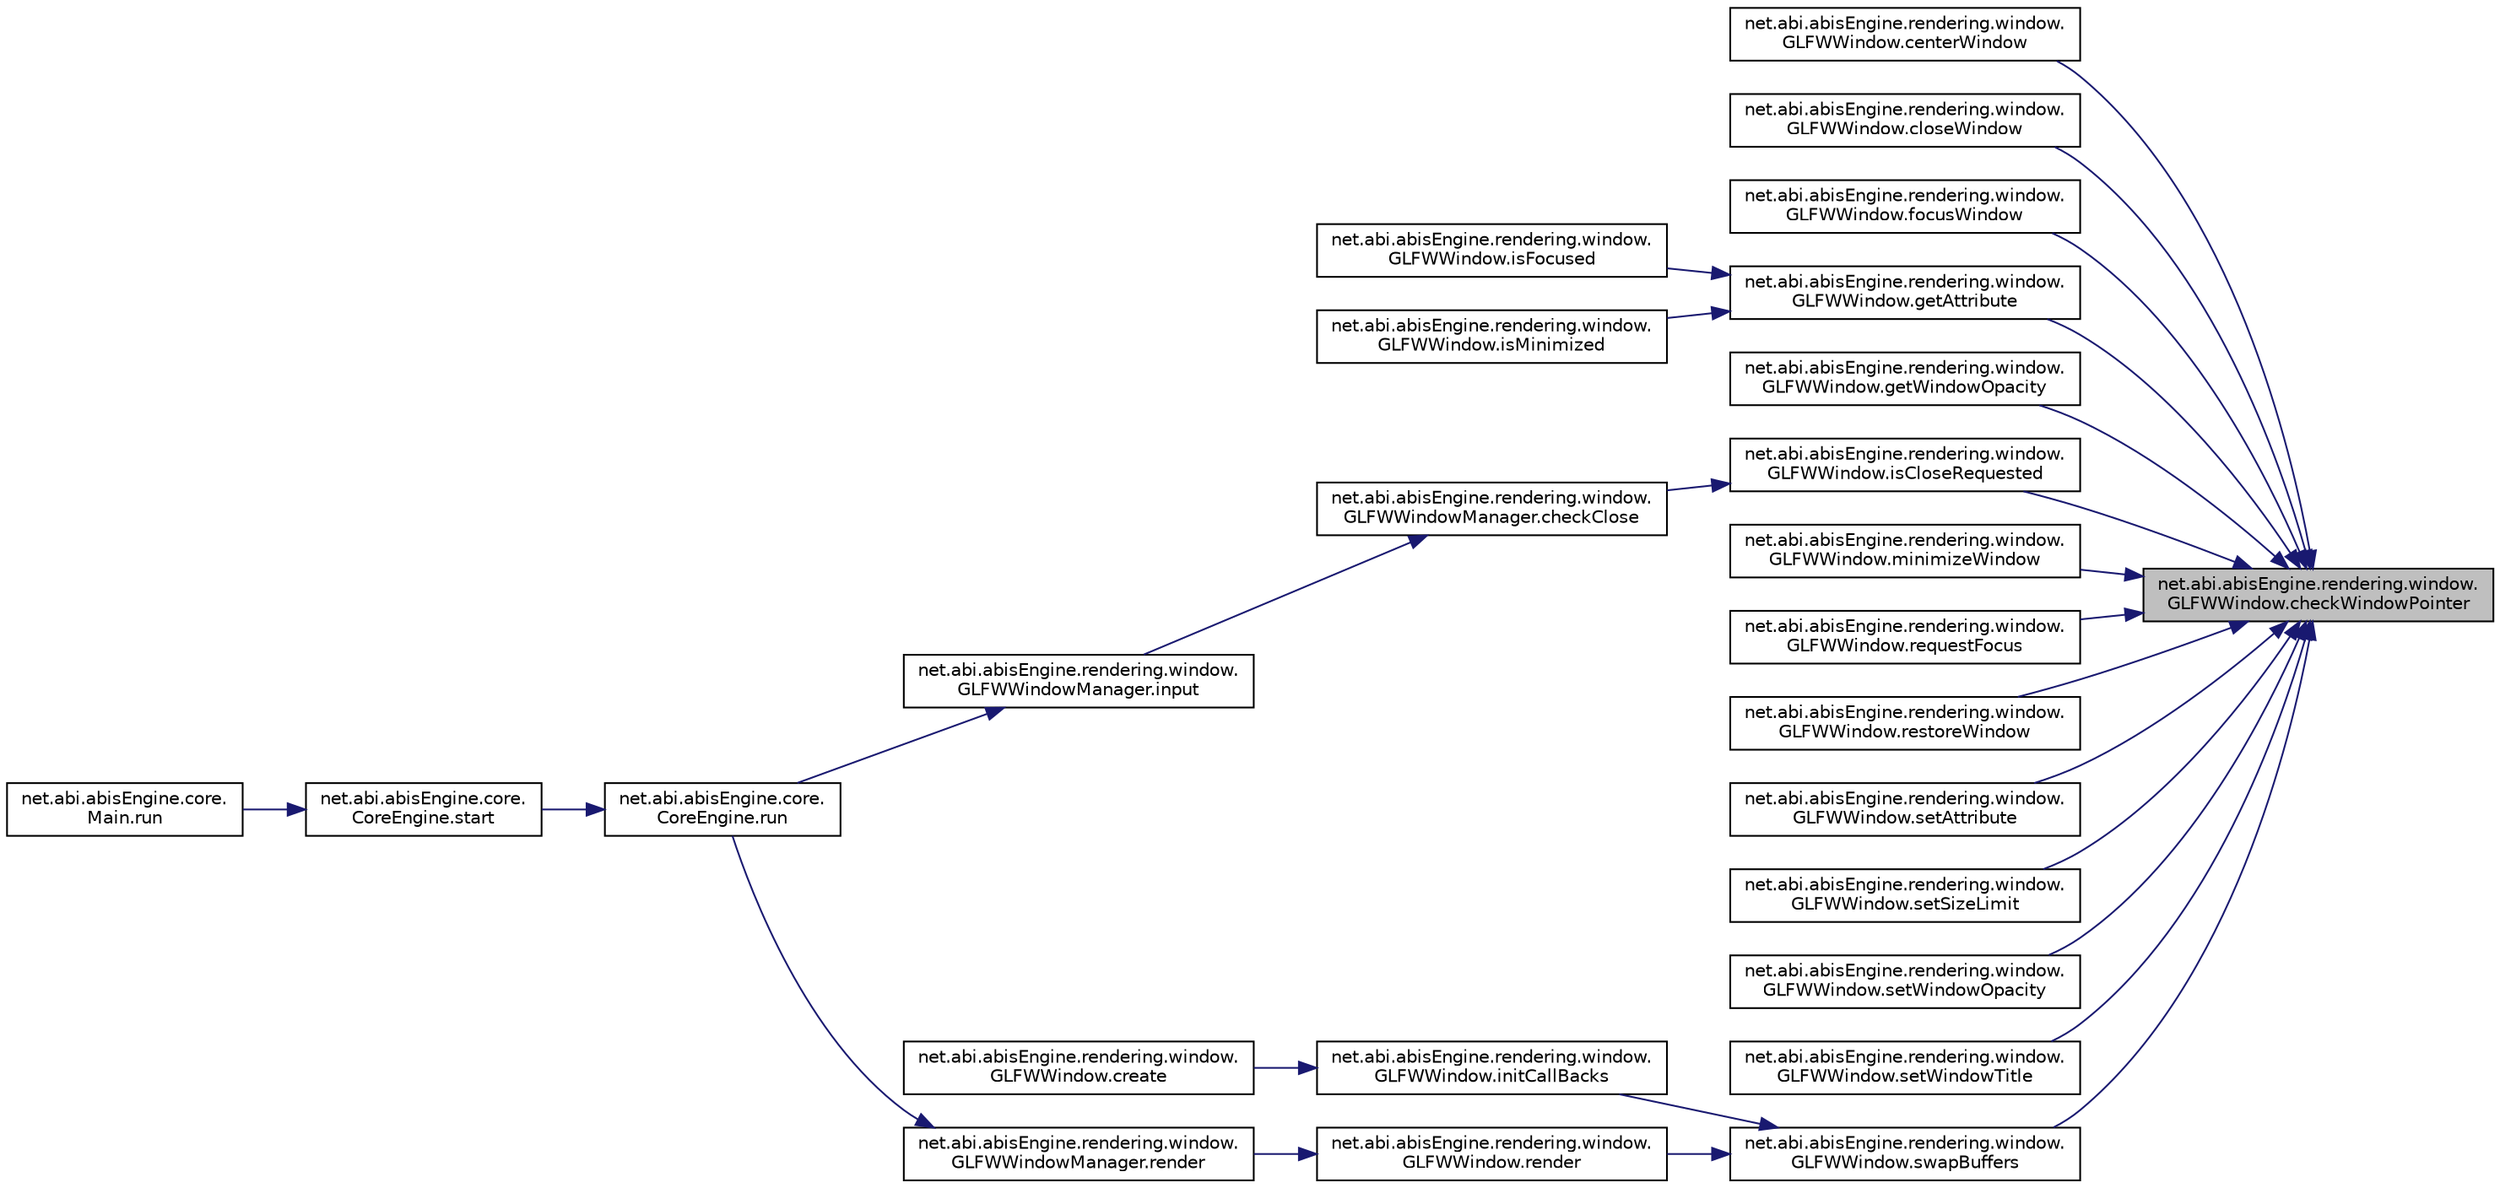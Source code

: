digraph "net.abi.abisEngine.rendering.window.GLFWWindow.checkWindowPointer"
{
 // LATEX_PDF_SIZE
  edge [fontname="Helvetica",fontsize="10",labelfontname="Helvetica",labelfontsize="10"];
  node [fontname="Helvetica",fontsize="10",shape=record];
  rankdir="RL";
  Node1 [label="net.abi.abisEngine.rendering.window.\lGLFWWindow.checkWindowPointer",height=0.2,width=0.4,color="black", fillcolor="grey75", style="filled", fontcolor="black",tooltip=" "];
  Node1 -> Node2 [dir="back",color="midnightblue",fontsize="10",style="solid",fontname="Helvetica"];
  Node2 [label="net.abi.abisEngine.rendering.window.\lGLFWWindow.centerWindow",height=0.2,width=0.4,color="black", fillcolor="white", style="filled",URL="$d9/d77/classnet_1_1abi_1_1abis_engine_1_1rendering_1_1window_1_1_g_l_f_w_window.html#ae2cd531c30b21d98935dcea34ca10186",tooltip=" "];
  Node1 -> Node3 [dir="back",color="midnightblue",fontsize="10",style="solid",fontname="Helvetica"];
  Node3 [label="net.abi.abisEngine.rendering.window.\lGLFWWindow.closeWindow",height=0.2,width=0.4,color="black", fillcolor="white", style="filled",URL="$d9/d77/classnet_1_1abi_1_1abis_engine_1_1rendering_1_1window_1_1_g_l_f_w_window.html#ad9cf30e027d31aa02b4b87f6ed17c536",tooltip=" "];
  Node1 -> Node4 [dir="back",color="midnightblue",fontsize="10",style="solid",fontname="Helvetica"];
  Node4 [label="net.abi.abisEngine.rendering.window.\lGLFWWindow.focusWindow",height=0.2,width=0.4,color="black", fillcolor="white", style="filled",URL="$d9/d77/classnet_1_1abi_1_1abis_engine_1_1rendering_1_1window_1_1_g_l_f_w_window.html#abf99608b9b6f1ecb08f29397f14f45e6",tooltip=" "];
  Node1 -> Node5 [dir="back",color="midnightblue",fontsize="10",style="solid",fontname="Helvetica"];
  Node5 [label="net.abi.abisEngine.rendering.window.\lGLFWWindow.getAttribute",height=0.2,width=0.4,color="black", fillcolor="white", style="filled",URL="$d9/d77/classnet_1_1abi_1_1abis_engine_1_1rendering_1_1window_1_1_g_l_f_w_window.html#a3c38d0fc2a86e54d9282ed30ea428a95",tooltip=" "];
  Node5 -> Node6 [dir="back",color="midnightblue",fontsize="10",style="solid",fontname="Helvetica"];
  Node6 [label="net.abi.abisEngine.rendering.window.\lGLFWWindow.isFocused",height=0.2,width=0.4,color="black", fillcolor="white", style="filled",URL="$d9/d77/classnet_1_1abi_1_1abis_engine_1_1rendering_1_1window_1_1_g_l_f_w_window.html#a24c1d56c0b10ffb71d1b31ba59d13a7e",tooltip=" "];
  Node5 -> Node7 [dir="back",color="midnightblue",fontsize="10",style="solid",fontname="Helvetica"];
  Node7 [label="net.abi.abisEngine.rendering.window.\lGLFWWindow.isMinimized",height=0.2,width=0.4,color="black", fillcolor="white", style="filled",URL="$d9/d77/classnet_1_1abi_1_1abis_engine_1_1rendering_1_1window_1_1_g_l_f_w_window.html#af912c5332e145fb3360f98ebbab30202",tooltip=" "];
  Node1 -> Node8 [dir="back",color="midnightblue",fontsize="10",style="solid",fontname="Helvetica"];
  Node8 [label="net.abi.abisEngine.rendering.window.\lGLFWWindow.getWindowOpacity",height=0.2,width=0.4,color="black", fillcolor="white", style="filled",URL="$d9/d77/classnet_1_1abi_1_1abis_engine_1_1rendering_1_1window_1_1_g_l_f_w_window.html#a4a1178ce53c2408bd5dbdbe0543d4a95",tooltip=" "];
  Node1 -> Node9 [dir="back",color="midnightblue",fontsize="10",style="solid",fontname="Helvetica"];
  Node9 [label="net.abi.abisEngine.rendering.window.\lGLFWWindow.isCloseRequested",height=0.2,width=0.4,color="black", fillcolor="white", style="filled",URL="$d9/d77/classnet_1_1abi_1_1abis_engine_1_1rendering_1_1window_1_1_g_l_f_w_window.html#a0712277c560664aa63b45d82959d5ed5",tooltip=" "];
  Node9 -> Node10 [dir="back",color="midnightblue",fontsize="10",style="solid",fontname="Helvetica"];
  Node10 [label="net.abi.abisEngine.rendering.window.\lGLFWWindowManager.checkClose",height=0.2,width=0.4,color="black", fillcolor="white", style="filled",URL="$d0/d74/classnet_1_1abi_1_1abis_engine_1_1rendering_1_1window_1_1_g_l_f_w_window_manager.html#ad05fcbc25c2d4447e8a977dc96817dc1",tooltip=" "];
  Node10 -> Node11 [dir="back",color="midnightblue",fontsize="10",style="solid",fontname="Helvetica"];
  Node11 [label="net.abi.abisEngine.rendering.window.\lGLFWWindowManager.input",height=0.2,width=0.4,color="black", fillcolor="white", style="filled",URL="$d0/d74/classnet_1_1abi_1_1abis_engine_1_1rendering_1_1window_1_1_g_l_f_w_window_manager.html#a86382c39b1c520f5b76c0a58835df99b",tooltip=" "];
  Node11 -> Node12 [dir="back",color="midnightblue",fontsize="10",style="solid",fontname="Helvetica"];
  Node12 [label="net.abi.abisEngine.core.\lCoreEngine.run",height=0.2,width=0.4,color="black", fillcolor="white", style="filled",URL="$d4/d11/classnet_1_1abi_1_1abis_engine_1_1core_1_1_core_engine.html#a1653f1c09c14a39a8b6df98a3694dd2f",tooltip=" "];
  Node12 -> Node13 [dir="back",color="midnightblue",fontsize="10",style="solid",fontname="Helvetica"];
  Node13 [label="net.abi.abisEngine.core.\lCoreEngine.start",height=0.2,width=0.4,color="black", fillcolor="white", style="filled",URL="$d4/d11/classnet_1_1abi_1_1abis_engine_1_1core_1_1_core_engine.html#adda137929fbb5350ba0c0c90aa1a39d0",tooltip=" "];
  Node13 -> Node14 [dir="back",color="midnightblue",fontsize="10",style="solid",fontname="Helvetica"];
  Node14 [label="net.abi.abisEngine.core.\lMain.run",height=0.2,width=0.4,color="black", fillcolor="white", style="filled",URL="$dc/d1a/classnet_1_1abi_1_1abis_engine_1_1core_1_1_main.html#afe6b3ae2e134370dc42f6288f79ce313",tooltip=" "];
  Node1 -> Node15 [dir="back",color="midnightblue",fontsize="10",style="solid",fontname="Helvetica"];
  Node15 [label="net.abi.abisEngine.rendering.window.\lGLFWWindow.minimizeWindow",height=0.2,width=0.4,color="black", fillcolor="white", style="filled",URL="$d9/d77/classnet_1_1abi_1_1abis_engine_1_1rendering_1_1window_1_1_g_l_f_w_window.html#ac41f1d736e917ddfac37ee74b69ea01f",tooltip=" "];
  Node1 -> Node16 [dir="back",color="midnightblue",fontsize="10",style="solid",fontname="Helvetica"];
  Node16 [label="net.abi.abisEngine.rendering.window.\lGLFWWindow.requestFocus",height=0.2,width=0.4,color="black", fillcolor="white", style="filled",URL="$d9/d77/classnet_1_1abi_1_1abis_engine_1_1rendering_1_1window_1_1_g_l_f_w_window.html#a1a9a5a5c1605fe3f2045d80438f1b828",tooltip=" "];
  Node1 -> Node17 [dir="back",color="midnightblue",fontsize="10",style="solid",fontname="Helvetica"];
  Node17 [label="net.abi.abisEngine.rendering.window.\lGLFWWindow.restoreWindow",height=0.2,width=0.4,color="black", fillcolor="white", style="filled",URL="$d9/d77/classnet_1_1abi_1_1abis_engine_1_1rendering_1_1window_1_1_g_l_f_w_window.html#a37acda95750567c923e7d846fdcfb807",tooltip=" "];
  Node1 -> Node18 [dir="back",color="midnightblue",fontsize="10",style="solid",fontname="Helvetica"];
  Node18 [label="net.abi.abisEngine.rendering.window.\lGLFWWindow.setAttribute",height=0.2,width=0.4,color="black", fillcolor="white", style="filled",URL="$d9/d77/classnet_1_1abi_1_1abis_engine_1_1rendering_1_1window_1_1_g_l_f_w_window.html#a82e55314887eb37d03f3e7fd8a82db51",tooltip=" "];
  Node1 -> Node19 [dir="back",color="midnightblue",fontsize="10",style="solid",fontname="Helvetica"];
  Node19 [label="net.abi.abisEngine.rendering.window.\lGLFWWindow.setSizeLimit",height=0.2,width=0.4,color="black", fillcolor="white", style="filled",URL="$d9/d77/classnet_1_1abi_1_1abis_engine_1_1rendering_1_1window_1_1_g_l_f_w_window.html#ac816baeda03f4db28451a0041a3d4f58",tooltip=" "];
  Node1 -> Node20 [dir="back",color="midnightblue",fontsize="10",style="solid",fontname="Helvetica"];
  Node20 [label="net.abi.abisEngine.rendering.window.\lGLFWWindow.setWindowOpacity",height=0.2,width=0.4,color="black", fillcolor="white", style="filled",URL="$d9/d77/classnet_1_1abi_1_1abis_engine_1_1rendering_1_1window_1_1_g_l_f_w_window.html#a9d9024e72caeb3d5809e9cd26acc1184",tooltip=" "];
  Node1 -> Node21 [dir="back",color="midnightblue",fontsize="10",style="solid",fontname="Helvetica"];
  Node21 [label="net.abi.abisEngine.rendering.window.\lGLFWWindow.setWindowTitle",height=0.2,width=0.4,color="black", fillcolor="white", style="filled",URL="$d9/d77/classnet_1_1abi_1_1abis_engine_1_1rendering_1_1window_1_1_g_l_f_w_window.html#aa44c426f7780481e759b63c432adfd0c",tooltip=" "];
  Node1 -> Node22 [dir="back",color="midnightblue",fontsize="10",style="solid",fontname="Helvetica"];
  Node22 [label="net.abi.abisEngine.rendering.window.\lGLFWWindow.swapBuffers",height=0.2,width=0.4,color="black", fillcolor="white", style="filled",URL="$d9/d77/classnet_1_1abi_1_1abis_engine_1_1rendering_1_1window_1_1_g_l_f_w_window.html#a9c86aa2253a1733328a447e38a910f45",tooltip=" "];
  Node22 -> Node23 [dir="back",color="midnightblue",fontsize="10",style="solid",fontname="Helvetica"];
  Node23 [label="net.abi.abisEngine.rendering.window.\lGLFWWindow.initCallBacks",height=0.2,width=0.4,color="black", fillcolor="white", style="filled",URL="$d9/d77/classnet_1_1abi_1_1abis_engine_1_1rendering_1_1window_1_1_g_l_f_w_window.html#a4ebff81dda416cf56a40e017870580fc",tooltip=" "];
  Node23 -> Node24 [dir="back",color="midnightblue",fontsize="10",style="solid",fontname="Helvetica"];
  Node24 [label="net.abi.abisEngine.rendering.window.\lGLFWWindow.create",height=0.2,width=0.4,color="black", fillcolor="white", style="filled",URL="$d9/d77/classnet_1_1abi_1_1abis_engine_1_1rendering_1_1window_1_1_g_l_f_w_window.html#ac8b121e0d105fb1a032fc6998fb92b79",tooltip=" "];
  Node22 -> Node25 [dir="back",color="midnightblue",fontsize="10",style="solid",fontname="Helvetica"];
  Node25 [label="net.abi.abisEngine.rendering.window.\lGLFWWindow.render",height=0.2,width=0.4,color="black", fillcolor="white", style="filled",URL="$d9/d77/classnet_1_1abi_1_1abis_engine_1_1rendering_1_1window_1_1_g_l_f_w_window.html#a09c6694e986b2f758fb32dbeaefba6a5",tooltip=" "];
  Node25 -> Node26 [dir="back",color="midnightblue",fontsize="10",style="solid",fontname="Helvetica"];
  Node26 [label="net.abi.abisEngine.rendering.window.\lGLFWWindowManager.render",height=0.2,width=0.4,color="black", fillcolor="white", style="filled",URL="$d0/d74/classnet_1_1abi_1_1abis_engine_1_1rendering_1_1window_1_1_g_l_f_w_window_manager.html#ae7c061151caf94f1831e0426e1fc1481",tooltip=" "];
  Node26 -> Node12 [dir="back",color="midnightblue",fontsize="10",style="solid",fontname="Helvetica"];
}
